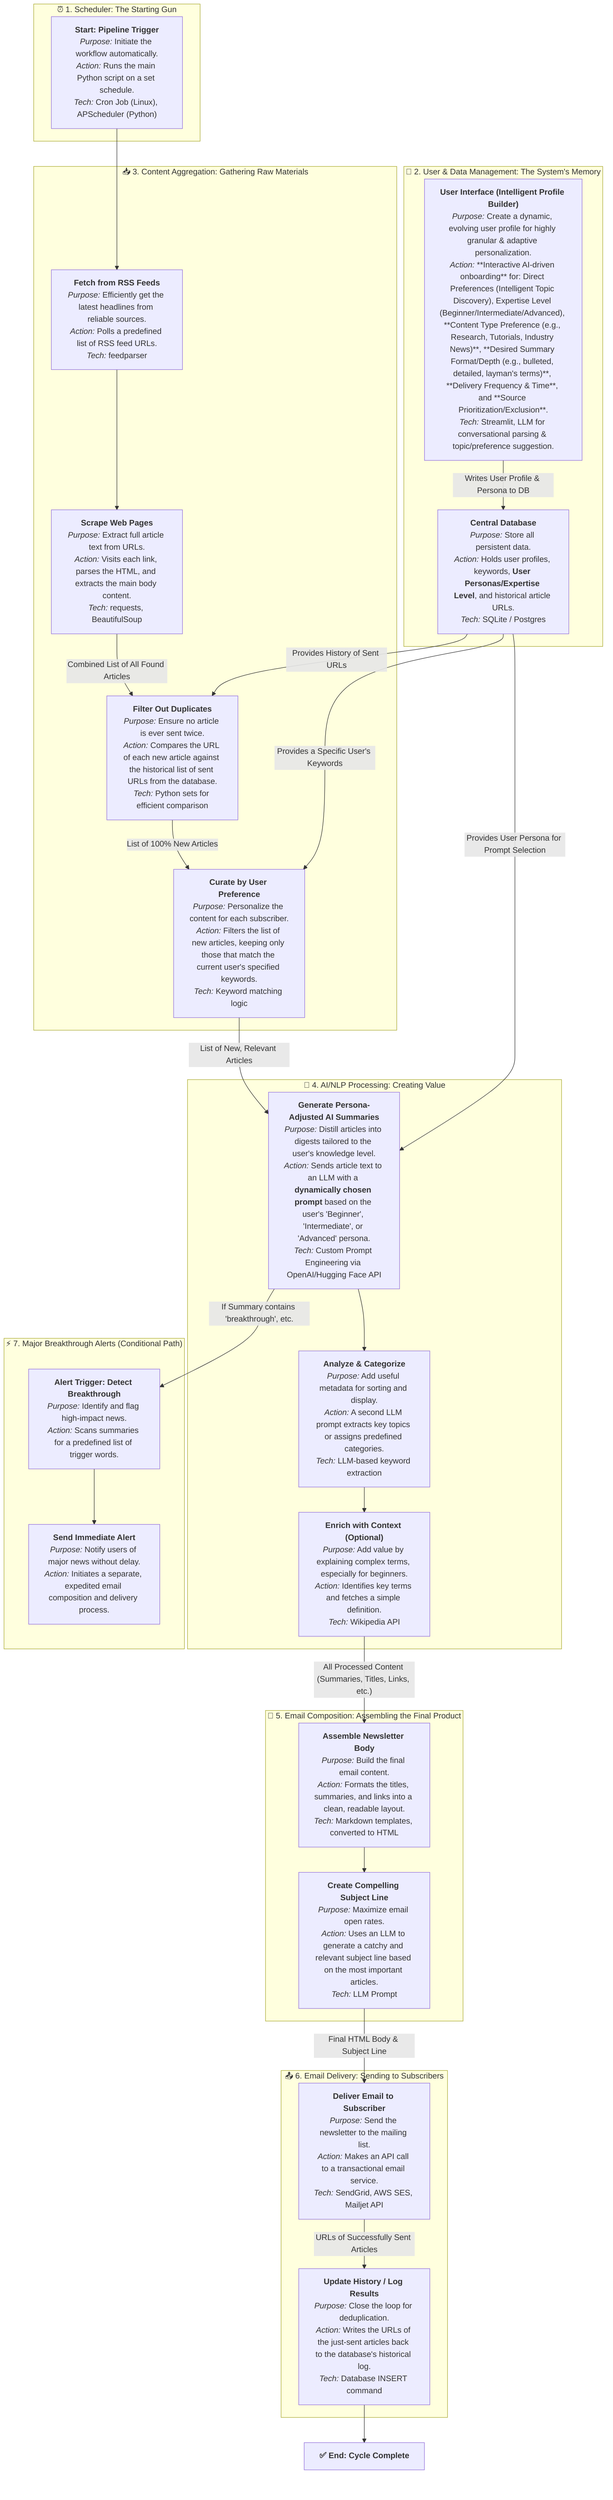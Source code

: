 graph TD

    subgraph "⏰ 1. Scheduler: The Starting Gun"
        A["<b>Start: Pipeline Trigger</b><br/><i>Purpose:</i> Initiate the workflow automatically.<br/><i>Action:</i> Runs the main Python script on a set schedule.<br/><i>Tech:</i> Cron Job (Linux), APScheduler (Python)"]
    end

    subgraph "👤 2. User & Data Management: The System's Memory"
        B1["<b>User Interface (Intelligent Profile Builder)</b><br/><i>Purpose:</i> Create a dynamic, evolving user profile for highly granular & adaptive personalization.<br/><i>Action:</i> **Interactive AI-driven onboarding** for: Direct Preferences (Intelligent Topic Discovery), Expertise Level (Beginner/Intermediate/Advanced), **Content Type Preference (e.g., Research, Tutorials, Industry News)**, **Desired Summary Format/Depth (e.g., bulleted, detailed, layman's terms)**, **Delivery Frequency & Time**, and **Source Prioritization/Exclusion**.<br/><i>Tech:</i> Streamlit, LLM for conversational parsing & topic/preference suggestion."]

        B2["<b>Central Database</b><br/><i>Purpose:</i> Store all persistent data.<br/><i>Action:</i> Holds user profiles, keywords, <b>User Personas/Expertise Level</b>, and historical article URLs.<br/><i>Tech:</i> SQLite / Postgres"]
        
        B1 -- "Writes User Profile & Persona to DB" --> B2
    end

    subgraph "📥 3. Content Aggregation: Gathering Raw Materials"
        A --> C1["<b>Fetch from RSS Feeds</b><br/><i>Purpose:</i> Efficiently get the latest headlines from reliable sources.<br/><i>Action:</i> Polls a predefined list of RSS feed URLs.<br/><i>Tech:</i> feedparser"]
        
        C1 --> C2["<b>Scrape Web Pages</b><br/><i>Purpose:</i> Extract full article text from URLs.<br/><i>Action:</i> Visits each link, parses the HTML, and extracts the main body content.<br/><i>Tech:</i> requests, BeautifulSoup"]
        
        C2 -- "Combined List of All Found Articles" --> C3
        
        C3["<b>Filter Out Duplicates</b><br/><i>Purpose:</i> Ensure no article is ever sent twice.<br/><i>Action:</i> Compares the URL of each new article against the historical list of sent URLs from the database.<br/><i>Tech:</i> Python sets for efficient comparison"]
        
        B2 -- "Provides History of Sent URLs" --> C3
        
        C3 -- "List of 100% New Articles" --> C4
        
        C4["<b>Curate by User Preference</b><br/><i>Purpose:</i> Personalize the content for each subscriber.<br/><i>Action:</i> Filters the list of new articles, keeping only those that match the current user's specified keywords.<br/><i>Tech:</i> Keyword matching logic"]
        
        B2 -- "Provides a Specific User's Keywords" --> C4
    end

    subgraph "🧠 4. AI/NLP Processing: Creating Value"
        C4 -- "List of New, Relevant Articles" --> D1
        
        D1["<b>Generate Persona-Adjusted AI Summaries</b><br/><i>Purpose:</i> Distill articles into digests tailored to the user's knowledge level.<br/><i>Action:</i> Sends article text to an LLM with a <b>dynamically chosen prompt</b> based on the user's 'Beginner', 'Intermediate', or 'Advanced' persona.<br/><i>Tech:</i> Custom Prompt Engineering via OpenAI/Hugging Face API"]
        
        B2 -- "Provides User Persona for Prompt Selection" --> D1
        
        D1 --> D2["<b>Analyze & Categorize</b><br/><i>Purpose:</i> Add useful metadata for sorting and display.<br/><i>Action:</i> A second LLM prompt extracts key topics or assigns predefined categories.<br/><i>Tech:</i> LLM-based keyword extraction"]
        
        D2 --> D3["<b>Enrich with Context (Optional)</b><br/><i>Purpose:</i> Add value by explaining complex terms, especially for beginners.<br/><i>Action:</i> Identifies key terms and fetches a simple definition.<br/><i>Tech:</i> Wikipedia API"]
    end

    subgraph "📝 5. Email Composition: Assembling the Final Product"
        D3 -- "All Processed Content (Summaries, Titles, Links, etc.)" --> E1
        E1["<b>Assemble Newsletter Body</b><br/><i>Purpose:</i> Build the final email content.<br/><i>Action:</i> Formats the titles, summaries, and links into a clean, readable layout.<br/><i>Tech:</i> Markdown templates, converted to HTML"]
        
        E1 --> E2["<b>Create Compelling Subject Line</b><br/><i>Purpose:</i> Maximize email open rates.<br/><i>Action:</i> Uses an LLM to generate a catchy and relevant subject line based on the most important articles.<br/><i>Tech:</i> LLM Prompt"]
    end

    subgraph "📤 6. Email Delivery: Sending to Subscribers"
        E2 -- "Final HTML Body & Subject Line" --> F1
        F1["<b>Deliver Email to Subscriber</b><br/><i>Purpose:</i> Send the newsletter to the mailing list.<br/><i>Action:</i> Makes an API call to a transactional email service.<br/><i>Tech:</i> SendGrid, AWS SES, Mailjet API"]
        
        F1 -- "URLs of Successfully Sent Articles" --> F2
        F2["<b>Update History / Log Results</b><br/><i>Purpose:</i> Close the loop for deduplication.<br/><i>Action:</i> Writes the URLs of the just-sent articles back to the database's historical log.<br/><i>Tech:</i> Database INSERT command"]
    end

    subgraph "⚡ 7. Major Breakthrough Alerts (Conditional Path)"
        D1 -- "If Summary contains 'breakthrough', etc." --> G1
        G1["<b>Alert Trigger: Detect Breakthrough</b><br/><i>Purpose:</i> Identify and flag high-impact news.<br/><i>Action:</i> Scans summaries for a predefined list of trigger words."]
        
        G1 --> G2["<b>Send Immediate Alert</b><br/><i>Purpose:</i> Notify users of major news without delay.<br/><i>Action:</i> Initiates a separate, expedited email composition and delivery process."]
    end

    F2 --> H["<b>✅ End: Cycle Complete</b>"]